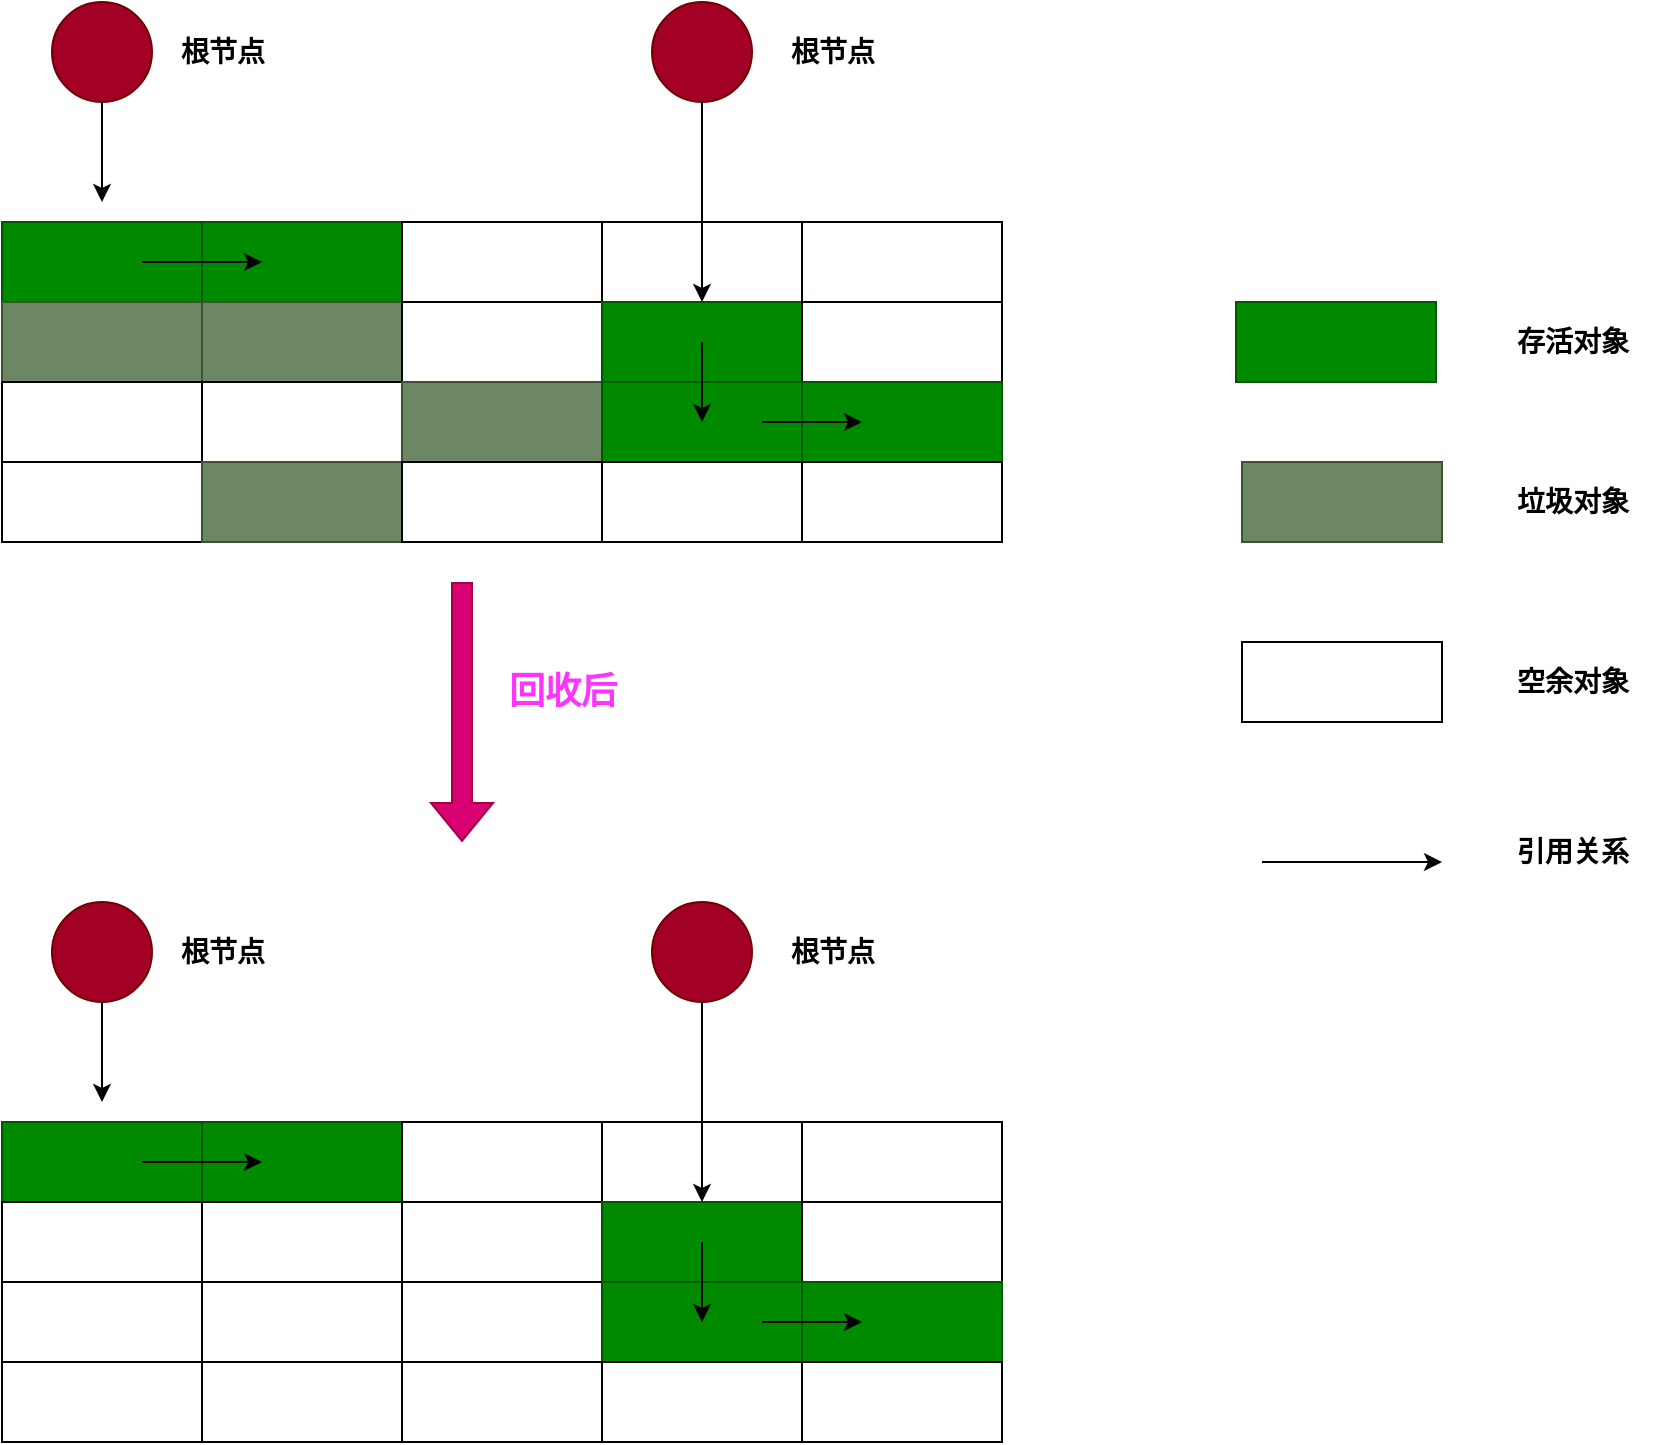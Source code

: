 <mxfile version="21.6.2" type="github">
  <diagram name="第 1 页" id="uSrUokJS8Hb0ceGUIgTj">
    <mxGraphModel dx="739" dy="470" grid="1" gridSize="10" guides="1" tooltips="1" connect="1" arrows="1" fold="1" page="1" pageScale="1" pageWidth="827" pageHeight="1169" math="0" shadow="0">
      <root>
        <mxCell id="0" />
        <mxCell id="1" parent="0" />
        <mxCell id="_P49Gniz_19bYN9I4_xw-1" value="" style="rounded=0;whiteSpace=wrap;html=1;fillColor=#008a00;strokeColor=#005700;fontColor=#ffffff;fontSize=14;fontStyle=1" vertex="1" parent="1">
          <mxGeometry x="110" y="180" width="100" height="40" as="geometry" />
        </mxCell>
        <mxCell id="_P49Gniz_19bYN9I4_xw-2" value="" style="rounded=0;whiteSpace=wrap;html=1;fillColor=#008a00;strokeColor=#005700;fontColor=#ffffff;fontSize=14;fontStyle=1" vertex="1" parent="1">
          <mxGeometry x="210" y="180" width="100" height="40" as="geometry" />
        </mxCell>
        <mxCell id="_P49Gniz_19bYN9I4_xw-3" value="" style="rounded=0;whiteSpace=wrap;html=1;fontSize=14;fontStyle=1" vertex="1" parent="1">
          <mxGeometry x="310" y="180" width="100" height="40" as="geometry" />
        </mxCell>
        <mxCell id="_P49Gniz_19bYN9I4_xw-4" value="" style="rounded=0;whiteSpace=wrap;html=1;fontSize=14;fontStyle=1" vertex="1" parent="1">
          <mxGeometry x="410" y="180" width="100" height="40" as="geometry" />
        </mxCell>
        <mxCell id="_P49Gniz_19bYN9I4_xw-5" value="" style="rounded=0;whiteSpace=wrap;html=1;fontSize=14;fontStyle=1" vertex="1" parent="1">
          <mxGeometry x="510" y="180" width="100" height="40" as="geometry" />
        </mxCell>
        <mxCell id="_P49Gniz_19bYN9I4_xw-6" value="" style="rounded=0;whiteSpace=wrap;html=1;fillColor=#6d8764;strokeColor=#3A5431;fontColor=#ffffff;fontSize=14;fontStyle=1" vertex="1" parent="1">
          <mxGeometry x="110" y="220" width="100" height="40" as="geometry" />
        </mxCell>
        <mxCell id="_P49Gniz_19bYN9I4_xw-7" value="" style="rounded=0;whiteSpace=wrap;html=1;fillColor=#6d8764;strokeColor=#3A5431;fontColor=#ffffff;fontSize=14;fontStyle=1" vertex="1" parent="1">
          <mxGeometry x="210" y="220" width="100" height="40" as="geometry" />
        </mxCell>
        <mxCell id="_P49Gniz_19bYN9I4_xw-8" value="" style="rounded=0;whiteSpace=wrap;html=1;fontSize=14;fontStyle=1" vertex="1" parent="1">
          <mxGeometry x="310" y="220" width="100" height="40" as="geometry" />
        </mxCell>
        <mxCell id="_P49Gniz_19bYN9I4_xw-9" value="" style="rounded=0;whiteSpace=wrap;html=1;fillColor=#008a00;strokeColor=#005700;fontColor=#ffffff;fontSize=14;fontStyle=1" vertex="1" parent="1">
          <mxGeometry x="410" y="220" width="100" height="40" as="geometry" />
        </mxCell>
        <mxCell id="_P49Gniz_19bYN9I4_xw-10" value="" style="rounded=0;whiteSpace=wrap;html=1;fontSize=14;fontStyle=1" vertex="1" parent="1">
          <mxGeometry x="510" y="220" width="100" height="40" as="geometry" />
        </mxCell>
        <mxCell id="_P49Gniz_19bYN9I4_xw-11" value="" style="rounded=0;whiteSpace=wrap;html=1;fontSize=14;fontStyle=1" vertex="1" parent="1">
          <mxGeometry x="110" y="260" width="100" height="40" as="geometry" />
        </mxCell>
        <mxCell id="_P49Gniz_19bYN9I4_xw-12" value="" style="rounded=0;whiteSpace=wrap;html=1;fontSize=14;fontStyle=1" vertex="1" parent="1">
          <mxGeometry x="210" y="260" width="100" height="40" as="geometry" />
        </mxCell>
        <mxCell id="_P49Gniz_19bYN9I4_xw-13" value="" style="rounded=0;whiteSpace=wrap;html=1;fillColor=#6d8764;fontColor=#ffffff;strokeColor=#3A5431;fontSize=14;fontStyle=1" vertex="1" parent="1">
          <mxGeometry x="310" y="260" width="100" height="40" as="geometry" />
        </mxCell>
        <mxCell id="_P49Gniz_19bYN9I4_xw-14" value="" style="rounded=0;whiteSpace=wrap;html=1;fillColor=#008a00;fontColor=#ffffff;strokeColor=#005700;fontSize=14;fontStyle=1" vertex="1" parent="1">
          <mxGeometry x="410" y="260" width="100" height="40" as="geometry" />
        </mxCell>
        <mxCell id="_P49Gniz_19bYN9I4_xw-15" value="" style="rounded=0;whiteSpace=wrap;html=1;fillColor=#008a00;fontColor=#ffffff;strokeColor=#005700;fontSize=14;fontStyle=1" vertex="1" parent="1">
          <mxGeometry x="510" y="260" width="100" height="40" as="geometry" />
        </mxCell>
        <mxCell id="_P49Gniz_19bYN9I4_xw-16" value="" style="rounded=0;whiteSpace=wrap;html=1;fontSize=14;fontStyle=1" vertex="1" parent="1">
          <mxGeometry x="110" y="300" width="100" height="40" as="geometry" />
        </mxCell>
        <mxCell id="_P49Gniz_19bYN9I4_xw-17" value="" style="rounded=0;whiteSpace=wrap;html=1;fillColor=#6d8764;strokeColor=#3A5431;fontColor=#ffffff;fontSize=14;fontStyle=1" vertex="1" parent="1">
          <mxGeometry x="210" y="300" width="100" height="40" as="geometry" />
        </mxCell>
        <mxCell id="_P49Gniz_19bYN9I4_xw-18" value="" style="rounded=0;whiteSpace=wrap;html=1;fontSize=14;fontStyle=1" vertex="1" parent="1">
          <mxGeometry x="310" y="300" width="100" height="40" as="geometry" />
        </mxCell>
        <mxCell id="_P49Gniz_19bYN9I4_xw-19" value="" style="rounded=0;whiteSpace=wrap;html=1;fontSize=14;fontStyle=1" vertex="1" parent="1">
          <mxGeometry x="410" y="300" width="100" height="40" as="geometry" />
        </mxCell>
        <mxCell id="_P49Gniz_19bYN9I4_xw-20" value="" style="rounded=0;whiteSpace=wrap;html=1;fontSize=14;fontStyle=1" vertex="1" parent="1">
          <mxGeometry x="510" y="300" width="100" height="40" as="geometry" />
        </mxCell>
        <mxCell id="_P49Gniz_19bYN9I4_xw-41" value="" style="ellipse;whiteSpace=wrap;html=1;aspect=fixed;fillColor=#a20025;fontColor=#ffffff;strokeColor=#6F0000;fontSize=14;fontStyle=1" vertex="1" parent="1">
          <mxGeometry x="135" y="70" width="50" height="50" as="geometry" />
        </mxCell>
        <mxCell id="_P49Gniz_19bYN9I4_xw-42" value="" style="endArrow=classic;html=1;rounded=0;exitX=0.5;exitY=1;exitDx=0;exitDy=0;fontSize=14;fontStyle=1" edge="1" parent="1" source="_P49Gniz_19bYN9I4_xw-41">
          <mxGeometry width="50" height="50" relative="1" as="geometry">
            <mxPoint x="170" y="170" as="sourcePoint" />
            <mxPoint x="160" y="170" as="targetPoint" />
          </mxGeometry>
        </mxCell>
        <mxCell id="_P49Gniz_19bYN9I4_xw-43" value="&lt;font style=&quot;font-size: 14px;&quot;&gt;&lt;span style=&quot;font-size: 14px;&quot;&gt;根节点&lt;/span&gt;&lt;/font&gt;" style="text;html=1;align=center;verticalAlign=middle;resizable=0;points=[];autosize=1;strokeColor=none;fillColor=none;fontSize=14;fontStyle=1" vertex="1" parent="1">
          <mxGeometry x="185" y="80" width="70" height="30" as="geometry" />
        </mxCell>
        <mxCell id="_P49Gniz_19bYN9I4_xw-44" value="" style="ellipse;whiteSpace=wrap;html=1;aspect=fixed;fillColor=#a20025;fontColor=#ffffff;strokeColor=#6F0000;fontSize=14;fontStyle=1" vertex="1" parent="1">
          <mxGeometry x="435" y="70" width="50" height="50" as="geometry" />
        </mxCell>
        <mxCell id="_P49Gniz_19bYN9I4_xw-45" value="" style="endArrow=classic;html=1;rounded=0;exitX=0.5;exitY=1;exitDx=0;exitDy=0;entryX=0.5;entryY=0;entryDx=0;entryDy=0;fontSize=14;fontStyle=1" edge="1" source="_P49Gniz_19bYN9I4_xw-44" parent="1" target="_P49Gniz_19bYN9I4_xw-9">
          <mxGeometry width="50" height="50" relative="1" as="geometry">
            <mxPoint x="475" y="170" as="sourcePoint" />
            <mxPoint x="480" y="160" as="targetPoint" />
          </mxGeometry>
        </mxCell>
        <mxCell id="_P49Gniz_19bYN9I4_xw-46" value="&lt;font style=&quot;font-size: 14px;&quot;&gt;&lt;span style=&quot;font-size: 14px;&quot;&gt;根节点&lt;/span&gt;&lt;/font&gt;" style="text;html=1;align=center;verticalAlign=middle;resizable=0;points=[];autosize=1;strokeColor=none;fillColor=none;fontSize=14;fontStyle=1" vertex="1" parent="1">
          <mxGeometry x="490" y="80" width="70" height="30" as="geometry" />
        </mxCell>
        <mxCell id="_P49Gniz_19bYN9I4_xw-49" value="" style="endArrow=classic;html=1;rounded=0;fontSize=14;fontStyle=1" edge="1" parent="1">
          <mxGeometry width="50" height="50" relative="1" as="geometry">
            <mxPoint x="180" y="200" as="sourcePoint" />
            <mxPoint x="240" y="200" as="targetPoint" />
          </mxGeometry>
        </mxCell>
        <mxCell id="_P49Gniz_19bYN9I4_xw-50" value="" style="endArrow=classic;html=1;rounded=0;fontSize=14;fontStyle=1" edge="1" parent="1">
          <mxGeometry width="50" height="50" relative="1" as="geometry">
            <mxPoint x="460" y="240" as="sourcePoint" />
            <mxPoint x="460" y="280" as="targetPoint" />
          </mxGeometry>
        </mxCell>
        <mxCell id="_P49Gniz_19bYN9I4_xw-52" value="" style="endArrow=classic;html=1;rounded=0;entryX=0.3;entryY=0.5;entryDx=0;entryDy=0;entryPerimeter=0;fontSize=14;fontStyle=1" edge="1" parent="1" target="_P49Gniz_19bYN9I4_xw-15">
          <mxGeometry width="50" height="50" relative="1" as="geometry">
            <mxPoint x="490" y="280" as="sourcePoint" />
            <mxPoint x="540" y="230" as="targetPoint" />
          </mxGeometry>
        </mxCell>
        <mxCell id="_P49Gniz_19bYN9I4_xw-53" value="" style="rounded=0;whiteSpace=wrap;html=1;fillColor=#008a00;strokeColor=#005700;fontColor=#ffffff;fontSize=14;fontStyle=1" vertex="1" parent="1">
          <mxGeometry x="727" y="220" width="100" height="40" as="geometry" />
        </mxCell>
        <mxCell id="_P49Gniz_19bYN9I4_xw-54" value="存活对象" style="text;html=1;align=center;verticalAlign=middle;resizable=0;points=[];autosize=1;strokeColor=none;fillColor=none;fontSize=14;fontStyle=1" vertex="1" parent="1">
          <mxGeometry x="855" y="225" width="80" height="30" as="geometry" />
        </mxCell>
        <mxCell id="_P49Gniz_19bYN9I4_xw-55" value="" style="rounded=0;whiteSpace=wrap;html=1;fillColor=#6d8764;fontColor=#ffffff;strokeColor=#3A5431;fontSize=14;fontStyle=1" vertex="1" parent="1">
          <mxGeometry x="730" y="300" width="100" height="40" as="geometry" />
        </mxCell>
        <mxCell id="_P49Gniz_19bYN9I4_xw-56" value="垃圾对象" style="text;html=1;align=center;verticalAlign=middle;resizable=0;points=[];autosize=1;strokeColor=none;fillColor=none;fontSize=14;fontStyle=1" vertex="1" parent="1">
          <mxGeometry x="855" y="305" width="80" height="30" as="geometry" />
        </mxCell>
        <mxCell id="_P49Gniz_19bYN9I4_xw-57" value="" style="shape=flexArrow;endArrow=classic;html=1;rounded=0;fillColor=#d80073;strokeColor=#A50040;fontSize=14;fontStyle=1" edge="1" parent="1">
          <mxGeometry width="50" height="50" relative="1" as="geometry">
            <mxPoint x="340" y="360" as="sourcePoint" />
            <mxPoint x="340" y="490" as="targetPoint" />
          </mxGeometry>
        </mxCell>
        <mxCell id="_P49Gniz_19bYN9I4_xw-58" value="&lt;font style=&quot;font-size: 18px;&quot;&gt;回收后&lt;/font&gt;" style="text;html=1;align=center;verticalAlign=middle;resizable=0;points=[];autosize=1;strokeColor=none;fillColor=none;fontSize=14;fontStyle=1;fontColor=#FF33FF;" vertex="1" parent="1">
          <mxGeometry x="350" y="395" width="80" height="40" as="geometry" />
        </mxCell>
        <mxCell id="_P49Gniz_19bYN9I4_xw-60" value="" style="rounded=0;whiteSpace=wrap;html=1;fillColor=#008a00;strokeColor=#005700;fontColor=#ffffff;fontSize=14;fontStyle=1" vertex="1" parent="1">
          <mxGeometry x="110" y="630" width="100" height="40" as="geometry" />
        </mxCell>
        <mxCell id="_P49Gniz_19bYN9I4_xw-61" value="" style="rounded=0;whiteSpace=wrap;html=1;fillColor=#008a00;strokeColor=#005700;fontColor=#ffffff;fontSize=14;fontStyle=1" vertex="1" parent="1">
          <mxGeometry x="210" y="630" width="100" height="40" as="geometry" />
        </mxCell>
        <mxCell id="_P49Gniz_19bYN9I4_xw-62" value="" style="rounded=0;whiteSpace=wrap;html=1;fontSize=14;fontStyle=1" vertex="1" parent="1">
          <mxGeometry x="310" y="630" width="100" height="40" as="geometry" />
        </mxCell>
        <mxCell id="_P49Gniz_19bYN9I4_xw-63" value="" style="rounded=0;whiteSpace=wrap;html=1;fontSize=14;fontStyle=1" vertex="1" parent="1">
          <mxGeometry x="410" y="630" width="100" height="40" as="geometry" />
        </mxCell>
        <mxCell id="_P49Gniz_19bYN9I4_xw-64" value="" style="rounded=0;whiteSpace=wrap;html=1;fontSize=14;fontStyle=1" vertex="1" parent="1">
          <mxGeometry x="510" y="630" width="100" height="40" as="geometry" />
        </mxCell>
        <mxCell id="_P49Gniz_19bYN9I4_xw-65" value="" style="rounded=0;whiteSpace=wrap;html=1;fontSize=14;fontStyle=1" vertex="1" parent="1">
          <mxGeometry x="110" y="670" width="100" height="40" as="geometry" />
        </mxCell>
        <mxCell id="_P49Gniz_19bYN9I4_xw-66" value="" style="rounded=0;whiteSpace=wrap;html=1;fontSize=14;fontStyle=1" vertex="1" parent="1">
          <mxGeometry x="210" y="670" width="100" height="40" as="geometry" />
        </mxCell>
        <mxCell id="_P49Gniz_19bYN9I4_xw-67" value="" style="rounded=0;whiteSpace=wrap;html=1;fontSize=14;fontStyle=1" vertex="1" parent="1">
          <mxGeometry x="310" y="670" width="100" height="40" as="geometry" />
        </mxCell>
        <mxCell id="_P49Gniz_19bYN9I4_xw-68" value="" style="rounded=0;whiteSpace=wrap;html=1;fillColor=#008a00;strokeColor=#005700;fontColor=#ffffff;fontSize=14;fontStyle=1" vertex="1" parent="1">
          <mxGeometry x="410" y="670" width="100" height="40" as="geometry" />
        </mxCell>
        <mxCell id="_P49Gniz_19bYN9I4_xw-69" value="" style="rounded=0;whiteSpace=wrap;html=1;fontSize=14;fontStyle=1" vertex="1" parent="1">
          <mxGeometry x="510" y="670" width="100" height="40" as="geometry" />
        </mxCell>
        <mxCell id="_P49Gniz_19bYN9I4_xw-70" value="" style="rounded=0;whiteSpace=wrap;html=1;fontSize=14;fontStyle=1" vertex="1" parent="1">
          <mxGeometry x="110" y="710" width="100" height="40" as="geometry" />
        </mxCell>
        <mxCell id="_P49Gniz_19bYN9I4_xw-71" value="" style="rounded=0;whiteSpace=wrap;html=1;fontSize=14;fontStyle=1" vertex="1" parent="1">
          <mxGeometry x="210" y="710" width="100" height="40" as="geometry" />
        </mxCell>
        <mxCell id="_P49Gniz_19bYN9I4_xw-72" value="" style="rounded=0;whiteSpace=wrap;html=1;fontSize=14;fontStyle=1" vertex="1" parent="1">
          <mxGeometry x="310" y="710" width="100" height="40" as="geometry" />
        </mxCell>
        <mxCell id="_P49Gniz_19bYN9I4_xw-73" value="" style="rounded=0;whiteSpace=wrap;html=1;fillColor=#008a00;fontColor=#ffffff;strokeColor=#005700;fontSize=14;fontStyle=1" vertex="1" parent="1">
          <mxGeometry x="410" y="710" width="100" height="40" as="geometry" />
        </mxCell>
        <mxCell id="_P49Gniz_19bYN9I4_xw-74" value="" style="rounded=0;whiteSpace=wrap;html=1;fillColor=#008a00;fontColor=#ffffff;strokeColor=#005700;fontSize=14;fontStyle=1" vertex="1" parent="1">
          <mxGeometry x="510" y="710" width="100" height="40" as="geometry" />
        </mxCell>
        <mxCell id="_P49Gniz_19bYN9I4_xw-75" value="" style="rounded=0;whiteSpace=wrap;html=1;fontSize=14;fontStyle=1" vertex="1" parent="1">
          <mxGeometry x="110" y="750" width="100" height="40" as="geometry" />
        </mxCell>
        <mxCell id="_P49Gniz_19bYN9I4_xw-76" value="" style="rounded=0;whiteSpace=wrap;html=1;fontSize=14;fontStyle=1" vertex="1" parent="1">
          <mxGeometry x="210" y="750" width="100" height="40" as="geometry" />
        </mxCell>
        <mxCell id="_P49Gniz_19bYN9I4_xw-77" value="" style="rounded=0;whiteSpace=wrap;html=1;fontSize=14;fontStyle=1" vertex="1" parent="1">
          <mxGeometry x="310" y="750" width="100" height="40" as="geometry" />
        </mxCell>
        <mxCell id="_P49Gniz_19bYN9I4_xw-78" value="" style="rounded=0;whiteSpace=wrap;html=1;fontSize=14;fontStyle=1" vertex="1" parent="1">
          <mxGeometry x="410" y="750" width="100" height="40" as="geometry" />
        </mxCell>
        <mxCell id="_P49Gniz_19bYN9I4_xw-79" value="" style="rounded=0;whiteSpace=wrap;html=1;fontSize=14;fontStyle=1" vertex="1" parent="1">
          <mxGeometry x="510" y="750" width="100" height="40" as="geometry" />
        </mxCell>
        <mxCell id="_P49Gniz_19bYN9I4_xw-80" value="" style="ellipse;whiteSpace=wrap;html=1;aspect=fixed;fillColor=#a20025;fontColor=#ffffff;strokeColor=#6F0000;fontSize=14;fontStyle=1" vertex="1" parent="1">
          <mxGeometry x="135" y="520" width="50" height="50" as="geometry" />
        </mxCell>
        <mxCell id="_P49Gniz_19bYN9I4_xw-81" value="" style="endArrow=classic;html=1;rounded=0;exitX=0.5;exitY=1;exitDx=0;exitDy=0;fontSize=14;fontStyle=1" edge="1" source="_P49Gniz_19bYN9I4_xw-80" parent="1">
          <mxGeometry width="50" height="50" relative="1" as="geometry">
            <mxPoint x="170" y="620" as="sourcePoint" />
            <mxPoint x="160" y="620" as="targetPoint" />
          </mxGeometry>
        </mxCell>
        <mxCell id="_P49Gniz_19bYN9I4_xw-82" value="&lt;font style=&quot;font-size: 14px;&quot;&gt;&lt;span style=&quot;font-size: 14px;&quot;&gt;根节点&lt;/span&gt;&lt;/font&gt;" style="text;html=1;align=center;verticalAlign=middle;resizable=0;points=[];autosize=1;strokeColor=none;fillColor=none;fontSize=14;fontStyle=1" vertex="1" parent="1">
          <mxGeometry x="185" y="530" width="70" height="30" as="geometry" />
        </mxCell>
        <mxCell id="_P49Gniz_19bYN9I4_xw-83" value="" style="ellipse;whiteSpace=wrap;html=1;aspect=fixed;fillColor=#a20025;fontColor=#ffffff;strokeColor=#6F0000;fontSize=14;fontStyle=1" vertex="1" parent="1">
          <mxGeometry x="435" y="520" width="50" height="50" as="geometry" />
        </mxCell>
        <mxCell id="_P49Gniz_19bYN9I4_xw-84" value="" style="endArrow=classic;html=1;rounded=0;exitX=0.5;exitY=1;exitDx=0;exitDy=0;entryX=0.5;entryY=0;entryDx=0;entryDy=0;fontSize=14;fontStyle=1" edge="1" source="_P49Gniz_19bYN9I4_xw-83" target="_P49Gniz_19bYN9I4_xw-68" parent="1">
          <mxGeometry width="50" height="50" relative="1" as="geometry">
            <mxPoint x="475" y="620" as="sourcePoint" />
            <mxPoint x="480" y="610" as="targetPoint" />
          </mxGeometry>
        </mxCell>
        <mxCell id="_P49Gniz_19bYN9I4_xw-85" value="&lt;font style=&quot;font-size: 14px;&quot;&gt;&lt;span style=&quot;font-size: 14px;&quot;&gt;根节点&lt;/span&gt;&lt;/font&gt;" style="text;html=1;align=center;verticalAlign=middle;resizable=0;points=[];autosize=1;strokeColor=none;fillColor=none;fontSize=14;fontStyle=1" vertex="1" parent="1">
          <mxGeometry x="490" y="530" width="70" height="30" as="geometry" />
        </mxCell>
        <mxCell id="_P49Gniz_19bYN9I4_xw-86" value="" style="endArrow=classic;html=1;rounded=0;fontSize=14;fontStyle=1" edge="1" parent="1">
          <mxGeometry width="50" height="50" relative="1" as="geometry">
            <mxPoint x="180" y="650" as="sourcePoint" />
            <mxPoint x="240" y="650" as="targetPoint" />
          </mxGeometry>
        </mxCell>
        <mxCell id="_P49Gniz_19bYN9I4_xw-87" value="" style="endArrow=classic;html=1;rounded=0;fontSize=14;fontStyle=1" edge="1" parent="1">
          <mxGeometry width="50" height="50" relative="1" as="geometry">
            <mxPoint x="460" y="690" as="sourcePoint" />
            <mxPoint x="460" y="730" as="targetPoint" />
          </mxGeometry>
        </mxCell>
        <mxCell id="_P49Gniz_19bYN9I4_xw-88" value="" style="endArrow=classic;html=1;rounded=0;entryX=0.3;entryY=0.5;entryDx=0;entryDy=0;entryPerimeter=0;fontSize=14;fontStyle=1" edge="1" target="_P49Gniz_19bYN9I4_xw-74" parent="1">
          <mxGeometry width="50" height="50" relative="1" as="geometry">
            <mxPoint x="490" y="730" as="sourcePoint" />
            <mxPoint x="540" y="680" as="targetPoint" />
          </mxGeometry>
        </mxCell>
        <mxCell id="_P49Gniz_19bYN9I4_xw-89" value="" style="rounded=0;whiteSpace=wrap;html=1;fontSize=14;fontStyle=1" vertex="1" parent="1">
          <mxGeometry x="730" y="390" width="100" height="40" as="geometry" />
        </mxCell>
        <mxCell id="_P49Gniz_19bYN9I4_xw-90" value="空余对象" style="text;html=1;align=center;verticalAlign=middle;resizable=0;points=[];autosize=1;strokeColor=none;fillColor=none;fontSize=14;fontStyle=1" vertex="1" parent="1">
          <mxGeometry x="855" y="395" width="80" height="30" as="geometry" />
        </mxCell>
        <mxCell id="_P49Gniz_19bYN9I4_xw-91" value="" style="endArrow=classic;html=1;rounded=0;fontSize=14;fontStyle=1" edge="1" parent="1">
          <mxGeometry width="50" height="50" relative="1" as="geometry">
            <mxPoint x="740" y="500" as="sourcePoint" />
            <mxPoint x="830" y="500" as="targetPoint" />
          </mxGeometry>
        </mxCell>
        <mxCell id="_P49Gniz_19bYN9I4_xw-92" value="引用关系" style="text;html=1;align=center;verticalAlign=middle;resizable=0;points=[];autosize=1;strokeColor=none;fillColor=none;fontSize=14;fontStyle=1" vertex="1" parent="1">
          <mxGeometry x="855" y="480" width="80" height="30" as="geometry" />
        </mxCell>
      </root>
    </mxGraphModel>
  </diagram>
</mxfile>
